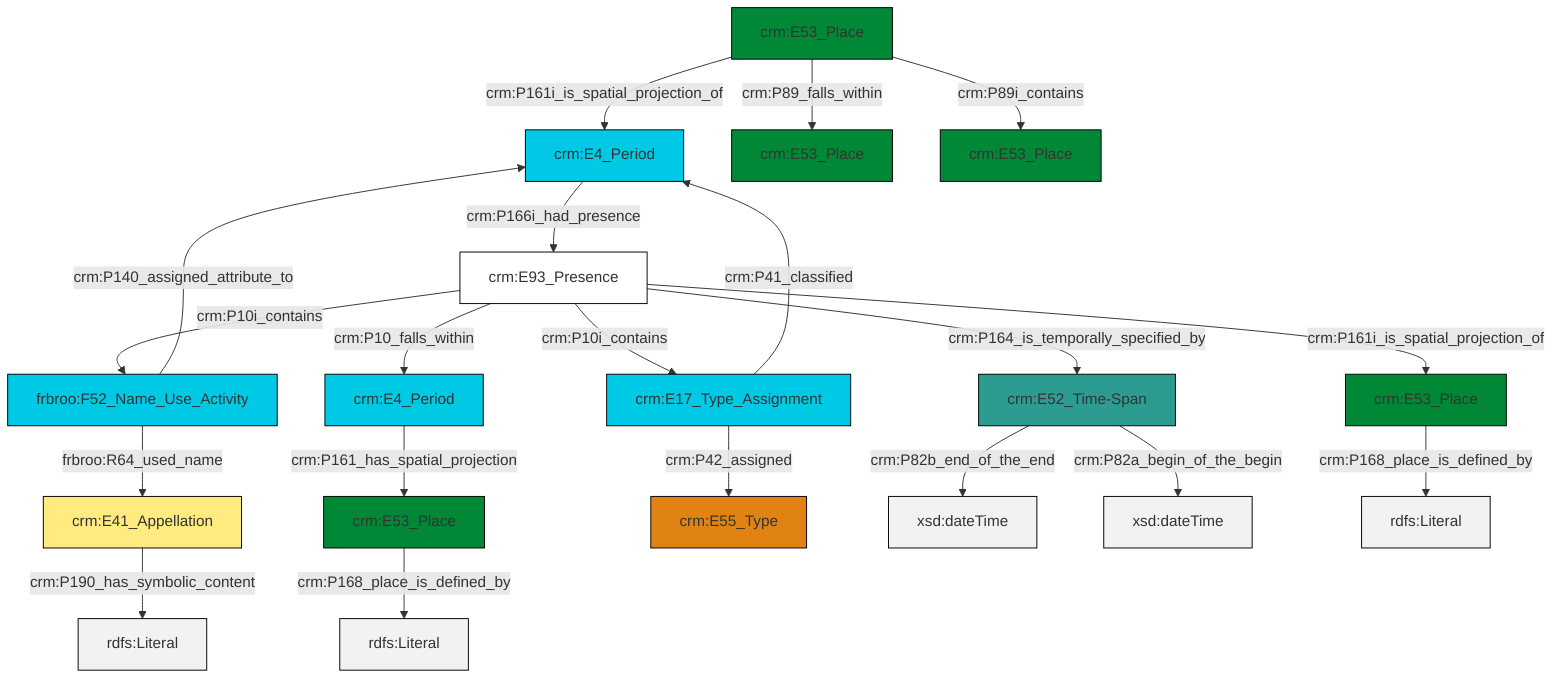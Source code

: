 graph TD
classDef Literal fill:#f2f2f2,stroke:#000000;
classDef CRM_Entity fill:#FFFFFF,stroke:#000000;
classDef Temporal_Entity fill:#00C9E6, stroke:#000000;
classDef Type fill:#E18312, stroke:#000000;
classDef Time-Span fill:#2C9C91, stroke:#000000;
classDef Appellation fill:#FFEB7F, stroke:#000000;
classDef Place fill:#008836, stroke:#000000;
classDef Persistent_Item fill:#B266B2, stroke:#000000;
classDef Conceptual_Object fill:#FFD700, stroke:#000000;
classDef Physical_Thing fill:#D2B48C, stroke:#000000;
classDef Actor fill:#f58aad, stroke:#000000;
classDef PC_Classes fill:#4ce600, stroke:#000000;
classDef Multi fill:#cccccc,stroke:#000000;

0["crm:E4_Period"]:::Temporal_Entity -->|crm:P166i_had_presence| 1["crm:E93_Presence"]:::CRM_Entity
4["crm:E53_Place"]:::Place -->|crm:P168_place_is_defined_by| 5[rdfs:Literal]:::Literal
10["crm:E41_Appellation"]:::Appellation -->|crm:P190_has_symbolic_content| 11[rdfs:Literal]:::Literal
12["crm:E17_Type_Assignment"]:::Temporal_Entity -->|crm:P42_assigned| 13["crm:E55_Type"]:::Type
14["crm:E53_Place"]:::Place -->|crm:P89_falls_within| 2["crm:E53_Place"]:::Place
1["crm:E93_Presence"]:::CRM_Entity -->|crm:P164_is_temporally_specified_by| 6["crm:E52_Time-Span"]:::Time-Span
14["crm:E53_Place"]:::Place -->|crm:P89i_contains| 15["crm:E53_Place"]:::Place
6["crm:E52_Time-Span"]:::Time-Span -->|crm:P82b_end_of_the_end| 16[xsd:dateTime]:::Literal
17["crm:E4_Period"]:::Temporal_Entity -->|crm:P161_has_spatial_projection| 4["crm:E53_Place"]:::Place
12["crm:E17_Type_Assignment"]:::Temporal_Entity -->|crm:P41_classified| 0["crm:E4_Period"]:::Temporal_Entity
6["crm:E52_Time-Span"]:::Time-Span -->|crm:P82a_begin_of_the_begin| 22[xsd:dateTime]:::Literal
23["crm:E53_Place"]:::Place -->|crm:P168_place_is_defined_by| 24[rdfs:Literal]:::Literal
14["crm:E53_Place"]:::Place -->|crm:P161i_is_spatial_projection_of| 0["crm:E4_Period"]:::Temporal_Entity
1["crm:E93_Presence"]:::CRM_Entity -->|crm:P10i_contains| 8["frbroo:F52_Name_Use_Activity"]:::Temporal_Entity
8["frbroo:F52_Name_Use_Activity"]:::Temporal_Entity -->|crm:P140_assigned_attribute_to| 0["crm:E4_Period"]:::Temporal_Entity
1["crm:E93_Presence"]:::CRM_Entity -->|crm:P10_falls_within| 17["crm:E4_Period"]:::Temporal_Entity
8["frbroo:F52_Name_Use_Activity"]:::Temporal_Entity -->|frbroo:R64_used_name| 10["crm:E41_Appellation"]:::Appellation
1["crm:E93_Presence"]:::CRM_Entity -->|crm:P161i_is_spatial_projection_of| 23["crm:E53_Place"]:::Place
1["crm:E93_Presence"]:::CRM_Entity -->|crm:P10i_contains| 12["crm:E17_Type_Assignment"]:::Temporal_Entity
